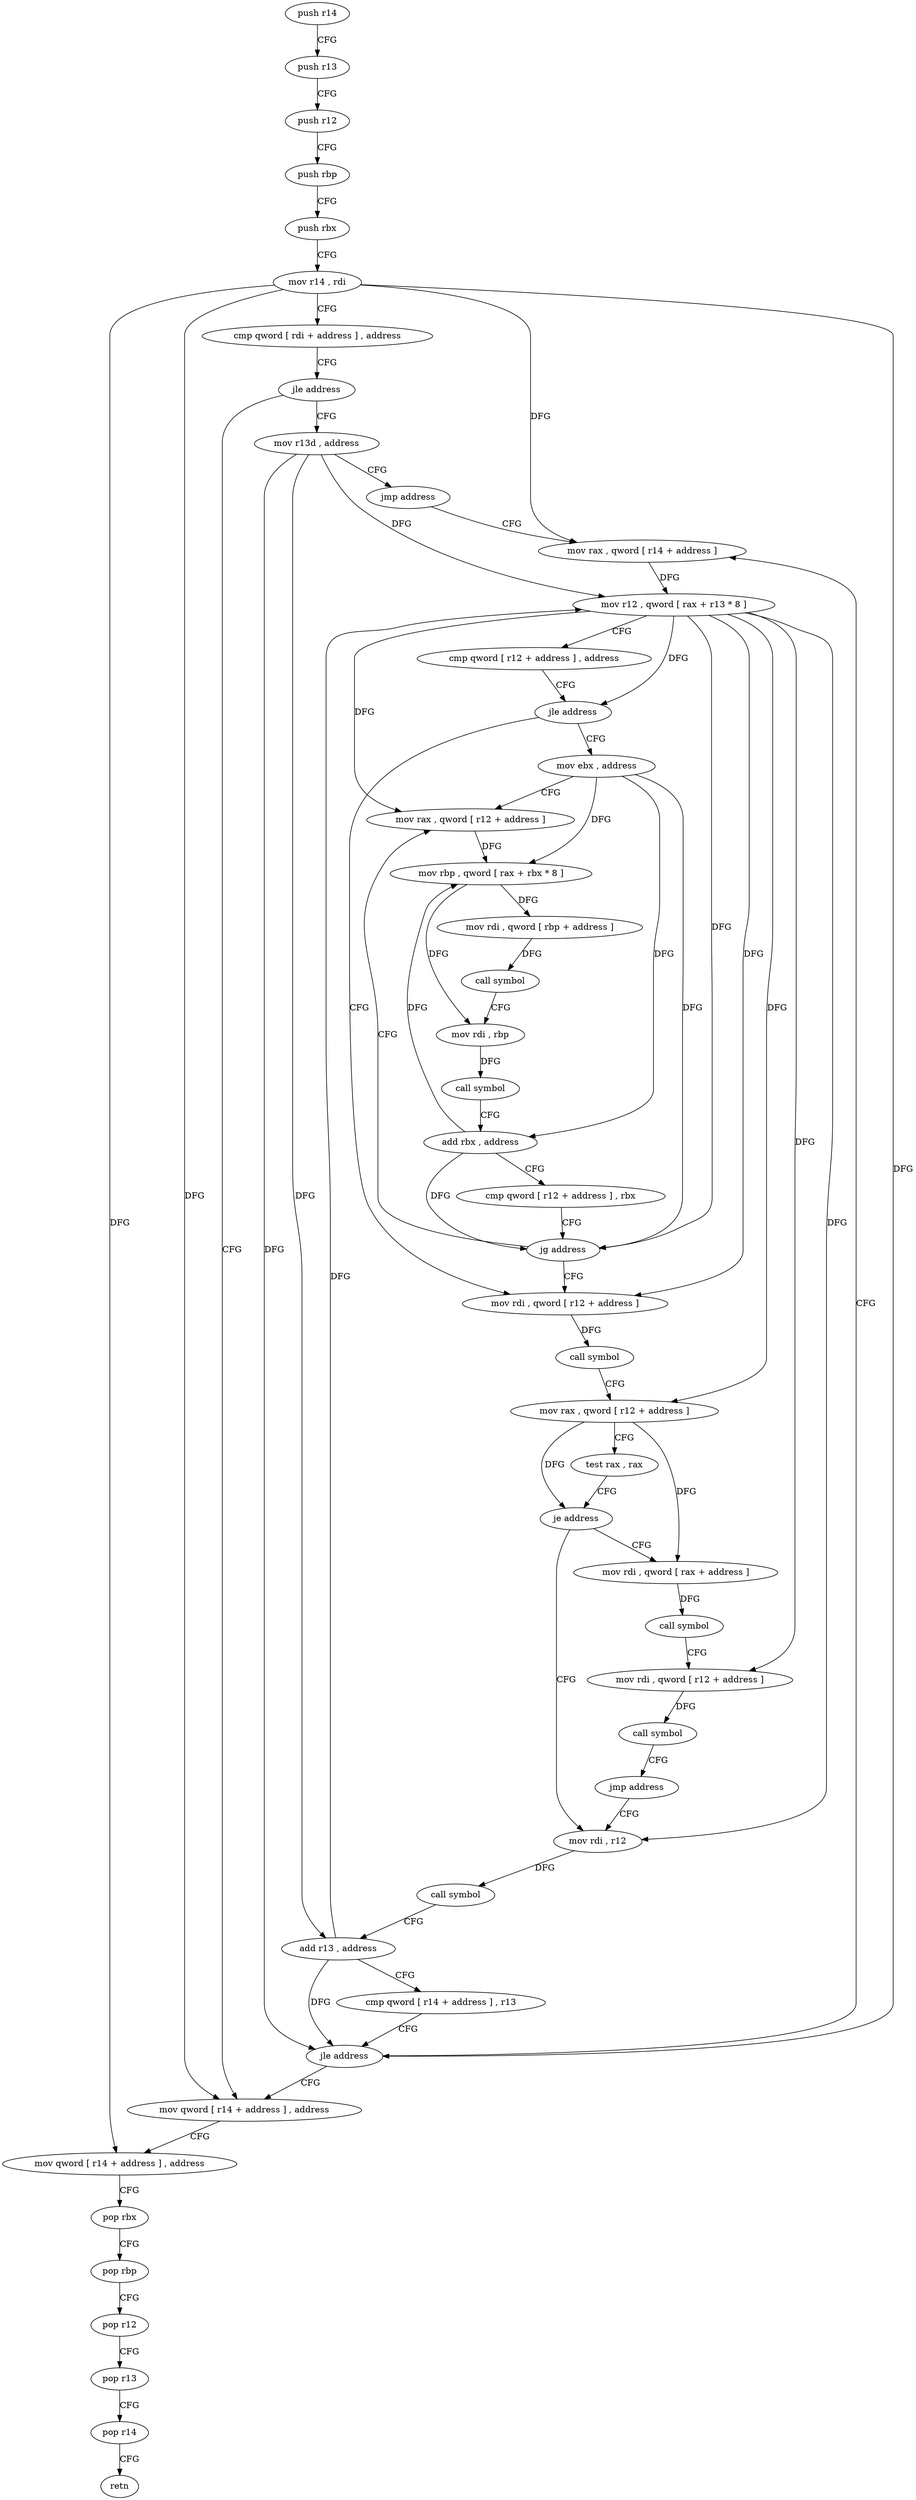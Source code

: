 digraph "func" {
"4330298" [label = "push r14" ]
"4330300" [label = "push r13" ]
"4330302" [label = "push r12" ]
"4330304" [label = "push rbp" ]
"4330305" [label = "push rbx" ]
"4330306" [label = "mov r14 , rdi" ]
"4330309" [label = "cmp qword [ rdi + address ] , address" ]
"4330317" [label = "jle address" ]
"4330454" [label = "mov qword [ r14 + address ] , address" ]
"4330323" [label = "mov r13d , address" ]
"4330465" [label = "mov qword [ r14 + address ] , address" ]
"4330476" [label = "pop rbx" ]
"4330477" [label = "pop rbp" ]
"4330478" [label = "pop r12" ]
"4330480" [label = "pop r13" ]
"4330482" [label = "pop r14" ]
"4330484" [label = "retn" ]
"4330329" [label = "jmp address" ]
"4330352" [label = "mov rax , qword [ r14 + address ]" ]
"4330359" [label = "mov r12 , qword [ rax + r13 * 8 ]" ]
"4330363" [label = "cmp qword [ r12 + address ] , address" ]
"4330369" [label = "jle address" ]
"4330413" [label = "mov rdi , qword [ r12 + address ]" ]
"4330371" [label = "mov ebx , address" ]
"4330418" [label = "call symbol" ]
"4330423" [label = "mov rax , qword [ r12 + address ]" ]
"4330428" [label = "test rax , rax" ]
"4330431" [label = "je address" ]
"4330331" [label = "mov rdi , r12" ]
"4330433" [label = "mov rdi , qword [ rax + address ]" ]
"4330376" [label = "mov rax , qword [ r12 + address ]" ]
"4330334" [label = "call symbol" ]
"4330339" [label = "add r13 , address" ]
"4330343" [label = "cmp qword [ r14 + address ] , r13" ]
"4330350" [label = "jle address" ]
"4330437" [label = "call symbol" ]
"4330442" [label = "mov rdi , qword [ r12 + address ]" ]
"4330447" [label = "call symbol" ]
"4330452" [label = "jmp address" ]
"4330381" [label = "mov rbp , qword [ rax + rbx * 8 ]" ]
"4330385" [label = "mov rdi , qword [ rbp + address ]" ]
"4330389" [label = "call symbol" ]
"4330394" [label = "mov rdi , rbp" ]
"4330397" [label = "call symbol" ]
"4330402" [label = "add rbx , address" ]
"4330406" [label = "cmp qword [ r12 + address ] , rbx" ]
"4330411" [label = "jg address" ]
"4330298" -> "4330300" [ label = "CFG" ]
"4330300" -> "4330302" [ label = "CFG" ]
"4330302" -> "4330304" [ label = "CFG" ]
"4330304" -> "4330305" [ label = "CFG" ]
"4330305" -> "4330306" [ label = "CFG" ]
"4330306" -> "4330309" [ label = "CFG" ]
"4330306" -> "4330454" [ label = "DFG" ]
"4330306" -> "4330465" [ label = "DFG" ]
"4330306" -> "4330352" [ label = "DFG" ]
"4330306" -> "4330350" [ label = "DFG" ]
"4330309" -> "4330317" [ label = "CFG" ]
"4330317" -> "4330454" [ label = "CFG" ]
"4330317" -> "4330323" [ label = "CFG" ]
"4330454" -> "4330465" [ label = "CFG" ]
"4330323" -> "4330329" [ label = "CFG" ]
"4330323" -> "4330359" [ label = "DFG" ]
"4330323" -> "4330339" [ label = "DFG" ]
"4330323" -> "4330350" [ label = "DFG" ]
"4330465" -> "4330476" [ label = "CFG" ]
"4330476" -> "4330477" [ label = "CFG" ]
"4330477" -> "4330478" [ label = "CFG" ]
"4330478" -> "4330480" [ label = "CFG" ]
"4330480" -> "4330482" [ label = "CFG" ]
"4330482" -> "4330484" [ label = "CFG" ]
"4330329" -> "4330352" [ label = "CFG" ]
"4330352" -> "4330359" [ label = "DFG" ]
"4330359" -> "4330363" [ label = "CFG" ]
"4330359" -> "4330369" [ label = "DFG" ]
"4330359" -> "4330413" [ label = "DFG" ]
"4330359" -> "4330423" [ label = "DFG" ]
"4330359" -> "4330331" [ label = "DFG" ]
"4330359" -> "4330442" [ label = "DFG" ]
"4330359" -> "4330376" [ label = "DFG" ]
"4330359" -> "4330411" [ label = "DFG" ]
"4330363" -> "4330369" [ label = "CFG" ]
"4330369" -> "4330413" [ label = "CFG" ]
"4330369" -> "4330371" [ label = "CFG" ]
"4330413" -> "4330418" [ label = "DFG" ]
"4330371" -> "4330376" [ label = "CFG" ]
"4330371" -> "4330381" [ label = "DFG" ]
"4330371" -> "4330402" [ label = "DFG" ]
"4330371" -> "4330411" [ label = "DFG" ]
"4330418" -> "4330423" [ label = "CFG" ]
"4330423" -> "4330428" [ label = "CFG" ]
"4330423" -> "4330431" [ label = "DFG" ]
"4330423" -> "4330433" [ label = "DFG" ]
"4330428" -> "4330431" [ label = "CFG" ]
"4330431" -> "4330331" [ label = "CFG" ]
"4330431" -> "4330433" [ label = "CFG" ]
"4330331" -> "4330334" [ label = "DFG" ]
"4330433" -> "4330437" [ label = "DFG" ]
"4330376" -> "4330381" [ label = "DFG" ]
"4330334" -> "4330339" [ label = "CFG" ]
"4330339" -> "4330343" [ label = "CFG" ]
"4330339" -> "4330359" [ label = "DFG" ]
"4330339" -> "4330350" [ label = "DFG" ]
"4330343" -> "4330350" [ label = "CFG" ]
"4330350" -> "4330454" [ label = "CFG" ]
"4330350" -> "4330352" [ label = "CFG" ]
"4330437" -> "4330442" [ label = "CFG" ]
"4330442" -> "4330447" [ label = "DFG" ]
"4330447" -> "4330452" [ label = "CFG" ]
"4330452" -> "4330331" [ label = "CFG" ]
"4330381" -> "4330385" [ label = "DFG" ]
"4330381" -> "4330394" [ label = "DFG" ]
"4330385" -> "4330389" [ label = "DFG" ]
"4330389" -> "4330394" [ label = "CFG" ]
"4330394" -> "4330397" [ label = "DFG" ]
"4330397" -> "4330402" [ label = "CFG" ]
"4330402" -> "4330406" [ label = "CFG" ]
"4330402" -> "4330381" [ label = "DFG" ]
"4330402" -> "4330411" [ label = "DFG" ]
"4330406" -> "4330411" [ label = "CFG" ]
"4330411" -> "4330376" [ label = "CFG" ]
"4330411" -> "4330413" [ label = "CFG" ]
}
